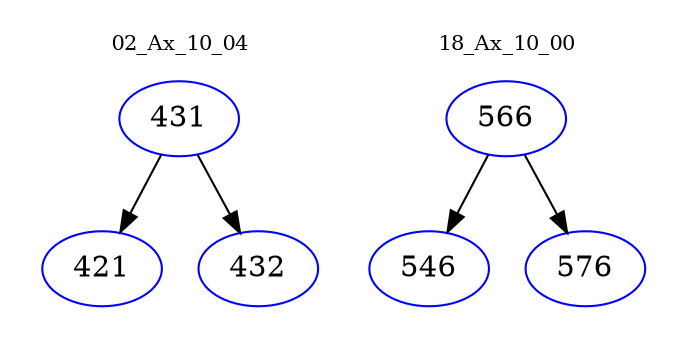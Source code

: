 digraph{
subgraph cluster_0 {
color = white
label = "02_Ax_10_04";
fontsize=10;
T0_431 [label="431", color="blue"]
T0_431 -> T0_421 [color="black"]
T0_421 [label="421", color="blue"]
T0_431 -> T0_432 [color="black"]
T0_432 [label="432", color="blue"]
}
subgraph cluster_1 {
color = white
label = "18_Ax_10_00";
fontsize=10;
T1_566 [label="566", color="blue"]
T1_566 -> T1_546 [color="black"]
T1_546 [label="546", color="blue"]
T1_566 -> T1_576 [color="black"]
T1_576 [label="576", color="blue"]
}
}
